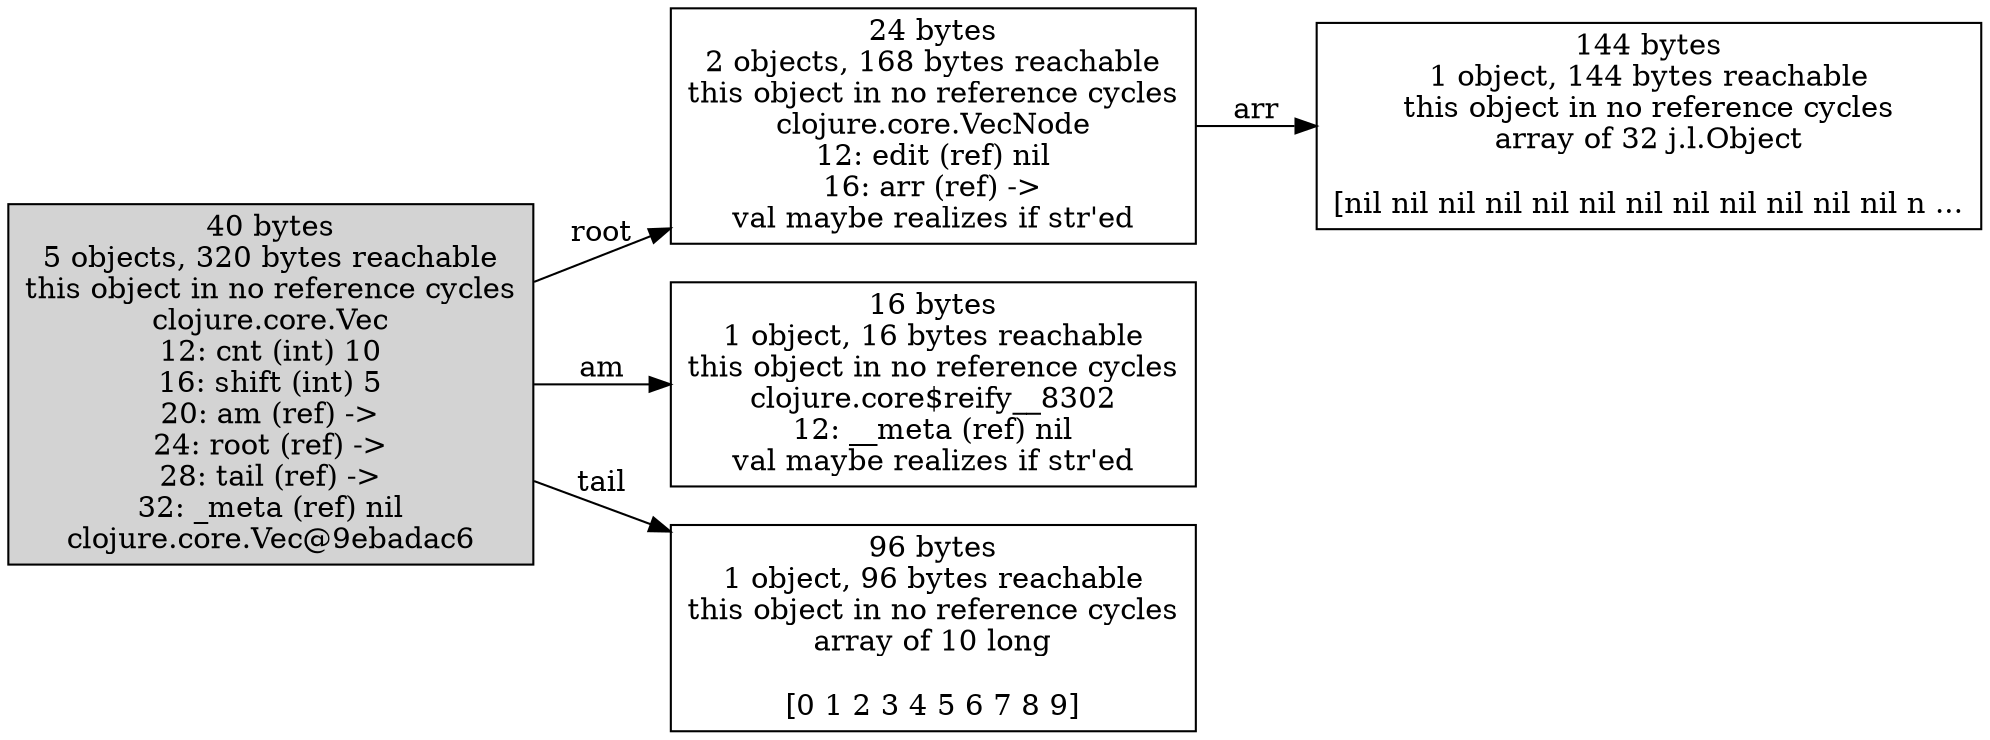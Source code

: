 digraph {
graph [layout=dot,rankdir=LR];
"28992379696" ["scc-num-nodes"=1,label="24 bytes
2 objects, 168 bytes reachable
this object in no reference cycles
clojure.core.VecNode
12: edit (ref) nil
16: arr (ref) ->
val maybe realizes if str'ed",shape=box];
"28992379720" ["scc-num-nodes"=1,label="144 bytes
1 object, 144 bytes reachable
this object in no reference cycles
array of 32 j.l.Object

[nil nil nil nil nil nil nil nil nil nil nil nil n ...",shape=box];
"28995335904" ["scc-num-nodes"=1,label="16 bytes
1 object, 16 bytes reachable
this object in no reference cycles
clojure.core$reify__8302
12: __meta (ref) nil
val maybe realizes if str'ed",shape=box];
"32257398312" ["scc-num-nodes"=1,style=filled,label="40 bytes
5 objects, 320 bytes reachable
this object in no reference cycles
clojure.core.Vec
12: cnt (int) 10
16: shift (int) 5
20: am (ref) ->
24: root (ref) ->
28: tail (ref) ->
32: _meta (ref) nil
clojure.core.Vec@9ebadac6",shape=box];
"32257398352" ["scc-num-nodes"=1,label="96 bytes
1 object, 96 bytes reachable
this object in no reference cycles
array of 10 long

[0 1 2 3 4 5 6 7 8 9]",shape=box];
"28992379696" -> "28992379720" ["field-name"=arr,label=arr];
"32257398312" -> "28995335904" ["field-name"=am,label=am];
"32257398312" -> "28992379696" ["field-name"=root,label=root];
"32257398312" -> "32257398352" ["field-name"=tail,label=tail];
} 